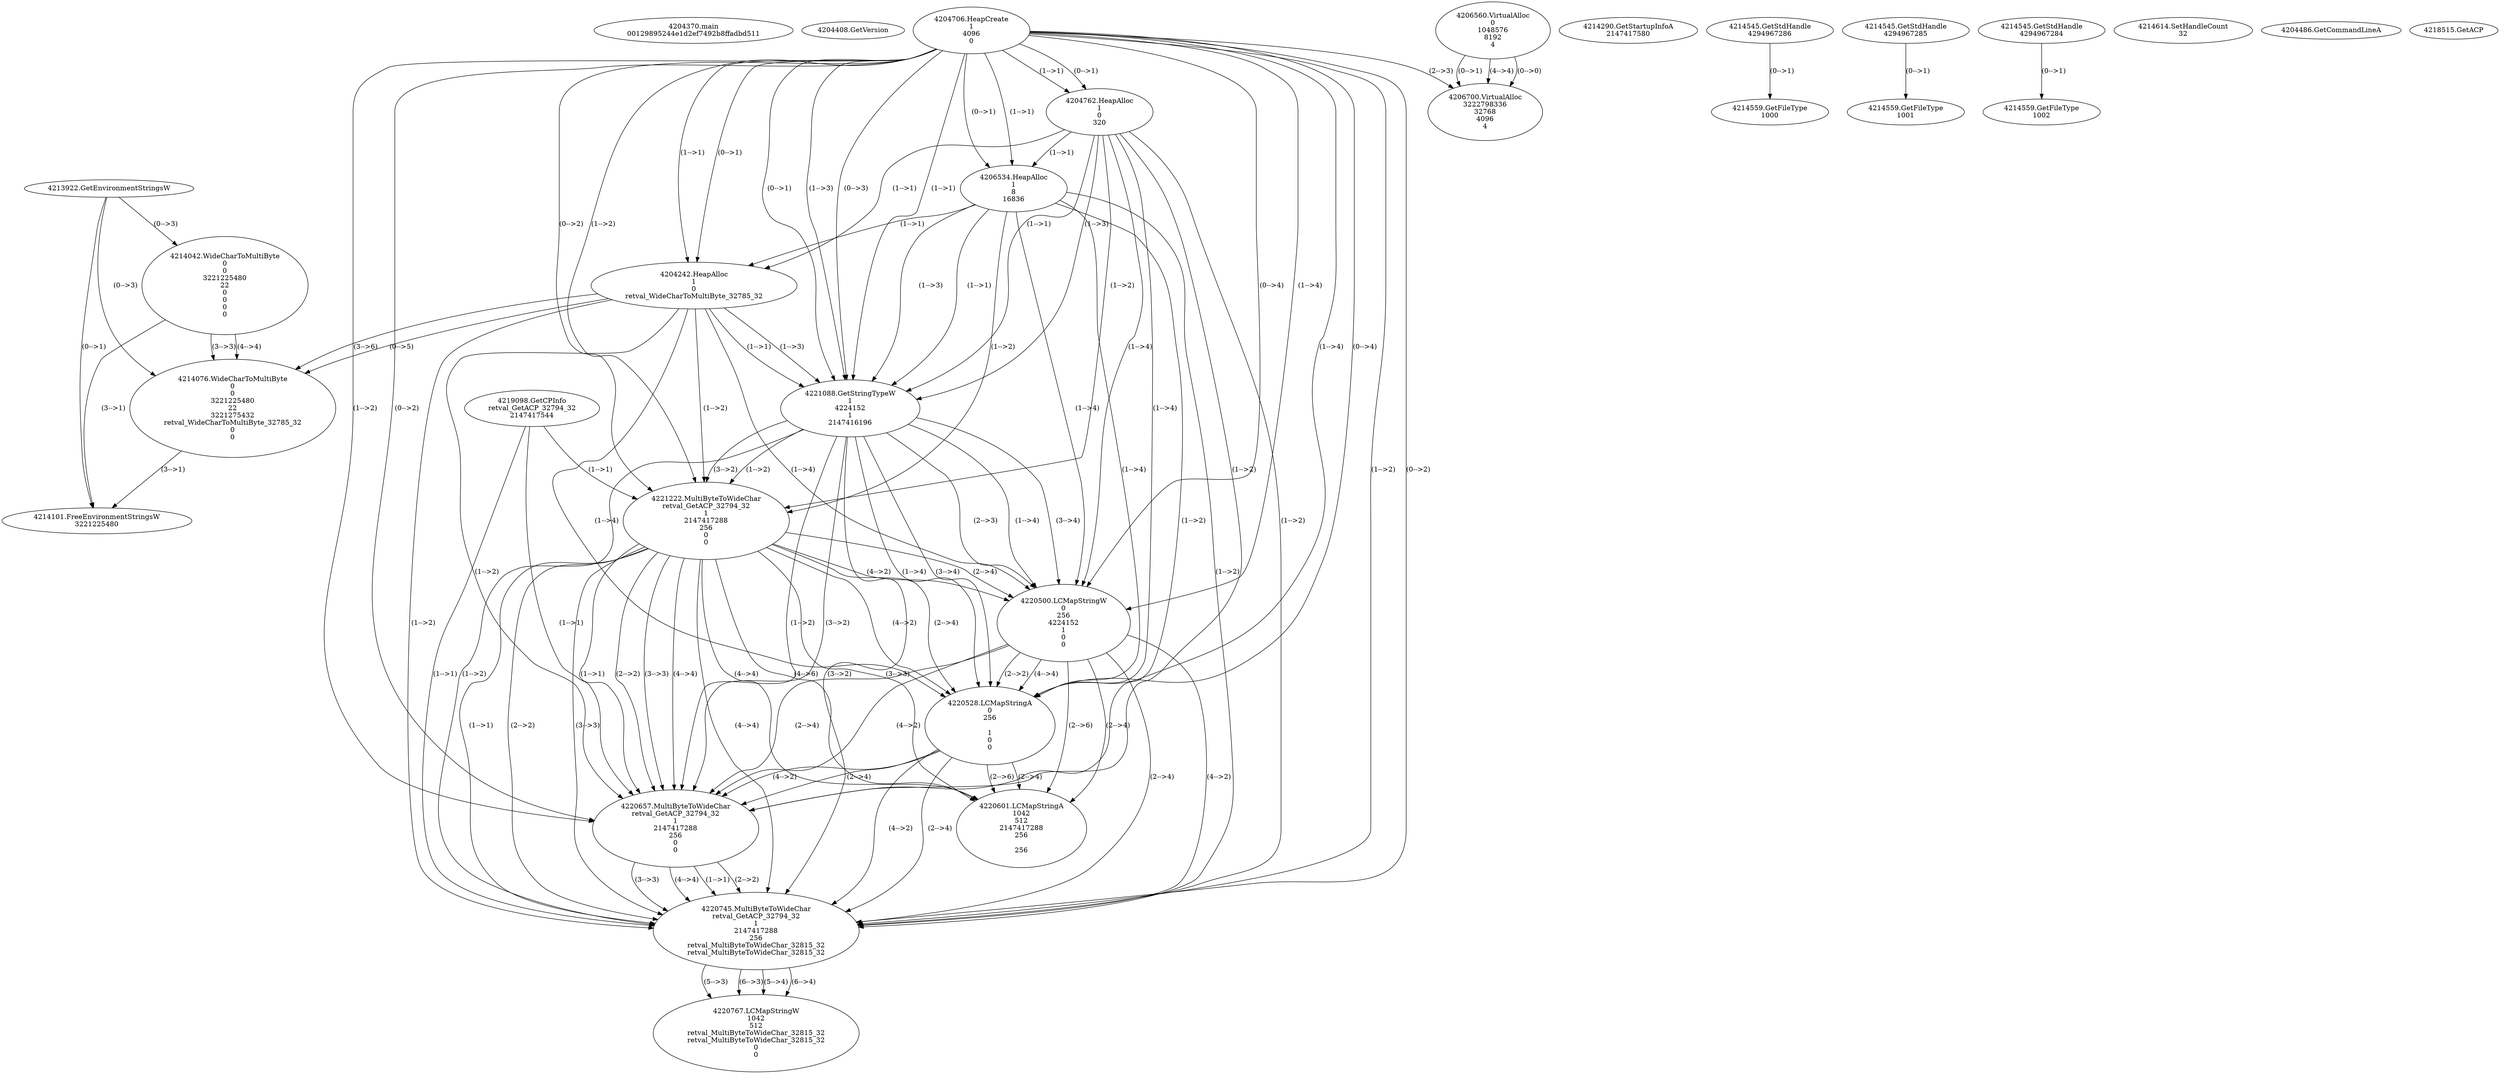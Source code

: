 // Global SCDG with merge call
digraph {
	0 [label="4204370.main
00129895244e1d2ef7492b8ffadbd511"]
	1 [label="4204408.GetVersion
"]
	2 [label="4204706.HeapCreate
1
4096
0"]
	3 [label="4204762.HeapAlloc
1
0
320"]
	2 -> 3 [label="(1-->1)"]
	2 -> 3 [label="(0-->1)"]
	4 [label="4206534.HeapAlloc
1
8
16836"]
	2 -> 4 [label="(1-->1)"]
	2 -> 4 [label="(0-->1)"]
	3 -> 4 [label="(1-->1)"]
	5 [label="4206560.VirtualAlloc
0
1048576
8192
4"]
	6 [label="4206700.VirtualAlloc
3222798336
32768
4096
4"]
	5 -> 6 [label="(0-->1)"]
	2 -> 6 [label="(2-->3)"]
	5 -> 6 [label="(4-->4)"]
	5 -> 6 [label="(0-->0)"]
	7 [label="4214290.GetStartupInfoA
2147417580"]
	8 [label="4214545.GetStdHandle
4294967286"]
	9 [label="4214559.GetFileType
1000"]
	8 -> 9 [label="(0-->1)"]
	10 [label="4214545.GetStdHandle
4294967285"]
	11 [label="4214559.GetFileType
1001"]
	10 -> 11 [label="(0-->1)"]
	12 [label="4214545.GetStdHandle
4294967284"]
	13 [label="4214559.GetFileType
1002"]
	12 -> 13 [label="(0-->1)"]
	14 [label="4214614.SetHandleCount
32"]
	15 [label="4204486.GetCommandLineA
"]
	16 [label="4213922.GetEnvironmentStringsW
"]
	17 [label="4214042.WideCharToMultiByte
0
0
3221225480
22
0
0
0
0"]
	16 -> 17 [label="(0-->3)"]
	18 [label="4204242.HeapAlloc
1
0
retval_WideCharToMultiByte_32785_32"]
	2 -> 18 [label="(1-->1)"]
	2 -> 18 [label="(0-->1)"]
	3 -> 18 [label="(1-->1)"]
	4 -> 18 [label="(1-->1)"]
	19 [label="4214076.WideCharToMultiByte
0
0
3221225480
22
3221275432
retval_WideCharToMultiByte_32785_32
0
0"]
	16 -> 19 [label="(0-->3)"]
	17 -> 19 [label="(3-->3)"]
	17 -> 19 [label="(4-->4)"]
	18 -> 19 [label="(0-->5)"]
	18 -> 19 [label="(3-->6)"]
	20 [label="4214101.FreeEnvironmentStringsW
3221225480"]
	16 -> 20 [label="(0-->1)"]
	17 -> 20 [label="(3-->1)"]
	19 -> 20 [label="(3-->1)"]
	21 [label="4218515.GetACP
"]
	22 [label="4219098.GetCPInfo
retval_GetACP_32794_32
2147417544"]
	23 [label="4221088.GetStringTypeW
1
4224152
1
2147416196"]
	2 -> 23 [label="(1-->1)"]
	2 -> 23 [label="(0-->1)"]
	3 -> 23 [label="(1-->1)"]
	4 -> 23 [label="(1-->1)"]
	18 -> 23 [label="(1-->1)"]
	2 -> 23 [label="(1-->3)"]
	2 -> 23 [label="(0-->3)"]
	3 -> 23 [label="(1-->3)"]
	4 -> 23 [label="(1-->3)"]
	18 -> 23 [label="(1-->3)"]
	24 [label="4221222.MultiByteToWideChar
retval_GetACP_32794_32
1
2147417288
256
0
0"]
	22 -> 24 [label="(1-->1)"]
	2 -> 24 [label="(1-->2)"]
	2 -> 24 [label="(0-->2)"]
	3 -> 24 [label="(1-->2)"]
	4 -> 24 [label="(1-->2)"]
	18 -> 24 [label="(1-->2)"]
	23 -> 24 [label="(1-->2)"]
	23 -> 24 [label="(3-->2)"]
	25 [label="4220500.LCMapStringW
0
256
4224152
1
0
0"]
	24 -> 25 [label="(4-->2)"]
	23 -> 25 [label="(2-->3)"]
	2 -> 25 [label="(1-->4)"]
	2 -> 25 [label="(0-->4)"]
	3 -> 25 [label="(1-->4)"]
	4 -> 25 [label="(1-->4)"]
	18 -> 25 [label="(1-->4)"]
	23 -> 25 [label="(1-->4)"]
	23 -> 25 [label="(3-->4)"]
	24 -> 25 [label="(2-->4)"]
	26 [label="4220528.LCMapStringA
0
256

1
0
0"]
	24 -> 26 [label="(4-->2)"]
	25 -> 26 [label="(2-->2)"]
	2 -> 26 [label="(1-->4)"]
	2 -> 26 [label="(0-->4)"]
	3 -> 26 [label="(1-->4)"]
	4 -> 26 [label="(1-->4)"]
	18 -> 26 [label="(1-->4)"]
	23 -> 26 [label="(1-->4)"]
	23 -> 26 [label="(3-->4)"]
	24 -> 26 [label="(2-->4)"]
	25 -> 26 [label="(4-->4)"]
	27 [label="4220601.LCMapStringA
1042
512
2147417288
256

256"]
	24 -> 27 [label="(3-->3)"]
	24 -> 27 [label="(4-->4)"]
	25 -> 27 [label="(2-->4)"]
	26 -> 27 [label="(2-->4)"]
	24 -> 27 [label="(4-->6)"]
	25 -> 27 [label="(2-->6)"]
	26 -> 27 [label="(2-->6)"]
	28 [label="4220657.MultiByteToWideChar
retval_GetACP_32794_32
1
2147417288
256
0
0"]
	22 -> 28 [label="(1-->1)"]
	24 -> 28 [label="(1-->1)"]
	2 -> 28 [label="(1-->2)"]
	2 -> 28 [label="(0-->2)"]
	3 -> 28 [label="(1-->2)"]
	4 -> 28 [label="(1-->2)"]
	18 -> 28 [label="(1-->2)"]
	23 -> 28 [label="(1-->2)"]
	23 -> 28 [label="(3-->2)"]
	24 -> 28 [label="(2-->2)"]
	25 -> 28 [label="(4-->2)"]
	26 -> 28 [label="(4-->2)"]
	24 -> 28 [label="(3-->3)"]
	24 -> 28 [label="(4-->4)"]
	25 -> 28 [label="(2-->4)"]
	26 -> 28 [label="(2-->4)"]
	29 [label="4220745.MultiByteToWideChar
retval_GetACP_32794_32
1
2147417288
256
retval_MultiByteToWideChar_32815_32
retval_MultiByteToWideChar_32815_32"]
	22 -> 29 [label="(1-->1)"]
	24 -> 29 [label="(1-->1)"]
	28 -> 29 [label="(1-->1)"]
	2 -> 29 [label="(1-->2)"]
	2 -> 29 [label="(0-->2)"]
	3 -> 29 [label="(1-->2)"]
	4 -> 29 [label="(1-->2)"]
	18 -> 29 [label="(1-->2)"]
	23 -> 29 [label="(1-->2)"]
	23 -> 29 [label="(3-->2)"]
	24 -> 29 [label="(2-->2)"]
	25 -> 29 [label="(4-->2)"]
	26 -> 29 [label="(4-->2)"]
	28 -> 29 [label="(2-->2)"]
	24 -> 29 [label="(3-->3)"]
	28 -> 29 [label="(3-->3)"]
	24 -> 29 [label="(4-->4)"]
	25 -> 29 [label="(2-->4)"]
	26 -> 29 [label="(2-->4)"]
	28 -> 29 [label="(4-->4)"]
	30 [label="4220767.LCMapStringW
1042
512
retval_MultiByteToWideChar_32815_32
retval_MultiByteToWideChar_32815_32
0
0"]
	29 -> 30 [label="(5-->3)"]
	29 -> 30 [label="(6-->3)"]
	29 -> 30 [label="(5-->4)"]
	29 -> 30 [label="(6-->4)"]
}
